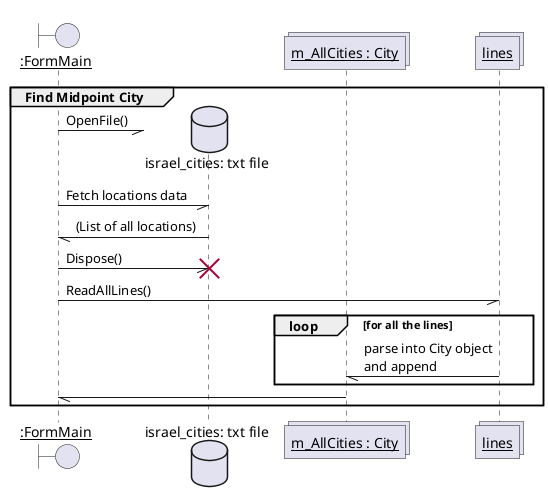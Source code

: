 @startuml
boundary "__:FormMain__" as mainUi
database "israel_cities: txt file" as db
collections "__m_AllCities : City__" as cities 
collections "__lines__" as ls
group Find Midpoint City
    mainUi -// db **: OpenFile()
    mainUi -// db : Fetch locations data
    db -// mainUi: (List of all locations)
    mainUi -// db !! : Dispose()
    mainUi -// ls : ReadAllLines()
    loop for all the lines
        ls -// cities : parse into City object\nand append  
    end
    cities -// mainUi
    
end
@enduml